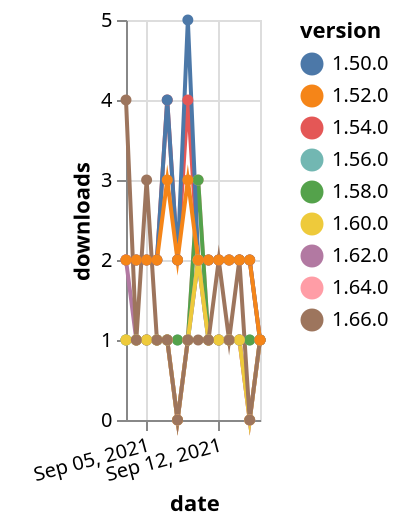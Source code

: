 {"$schema": "https://vega.github.io/schema/vega-lite/v5.json", "description": "A simple bar chart with embedded data.", "data": {"values": [{"date": "2021-09-03", "total": 252, "delta": 1, "version": "1.56.0"}, {"date": "2021-09-04", "total": 253, "delta": 1, "version": "1.56.0"}, {"date": "2021-09-05", "total": 254, "delta": 1, "version": "1.56.0"}, {"date": "2021-09-06", "total": 255, "delta": 1, "version": "1.56.0"}, {"date": "2021-09-07", "total": 256, "delta": 1, "version": "1.56.0"}, {"date": "2021-09-08", "total": 257, "delta": 1, "version": "1.56.0"}, {"date": "2021-09-09", "total": 258, "delta": 1, "version": "1.56.0"}, {"date": "2021-09-10", "total": 260, "delta": 2, "version": "1.56.0"}, {"date": "2021-09-11", "total": 261, "delta": 1, "version": "1.56.0"}, {"date": "2021-09-12", "total": 262, "delta": 1, "version": "1.56.0"}, {"date": "2021-09-13", "total": 263, "delta": 1, "version": "1.56.0"}, {"date": "2021-09-14", "total": 264, "delta": 1, "version": "1.56.0"}, {"date": "2021-09-15", "total": 265, "delta": 1, "version": "1.56.0"}, {"date": "2021-09-16", "total": 266, "delta": 1, "version": "1.56.0"}, {"date": "2021-09-03", "total": 200, "delta": 1, "version": "1.64.0"}, {"date": "2021-09-04", "total": 201, "delta": 1, "version": "1.64.0"}, {"date": "2021-09-05", "total": 202, "delta": 1, "version": "1.64.0"}, {"date": "2021-09-06", "total": 203, "delta": 1, "version": "1.64.0"}, {"date": "2021-09-07", "total": 204, "delta": 1, "version": "1.64.0"}, {"date": "2021-09-08", "total": 204, "delta": 0, "version": "1.64.0"}, {"date": "2021-09-09", "total": 205, "delta": 1, "version": "1.64.0"}, {"date": "2021-09-10", "total": 208, "delta": 3, "version": "1.64.0"}, {"date": "2021-09-11", "total": 209, "delta": 1, "version": "1.64.0"}, {"date": "2021-09-12", "total": 210, "delta": 1, "version": "1.64.0"}, {"date": "2021-09-13", "total": 211, "delta": 1, "version": "1.64.0"}, {"date": "2021-09-14", "total": 212, "delta": 1, "version": "1.64.0"}, {"date": "2021-09-15", "total": 212, "delta": 0, "version": "1.64.0"}, {"date": "2021-09-16", "total": 213, "delta": 1, "version": "1.64.0"}, {"date": "2021-09-03", "total": 2446, "delta": 2, "version": "1.54.0"}, {"date": "2021-09-04", "total": 2448, "delta": 2, "version": "1.54.0"}, {"date": "2021-09-05", "total": 2450, "delta": 2, "version": "1.54.0"}, {"date": "2021-09-06", "total": 2452, "delta": 2, "version": "1.54.0"}, {"date": "2021-09-07", "total": 2456, "delta": 4, "version": "1.54.0"}, {"date": "2021-09-08", "total": 2458, "delta": 2, "version": "1.54.0"}, {"date": "2021-09-09", "total": 2462, "delta": 4, "version": "1.54.0"}, {"date": "2021-09-10", "total": 2464, "delta": 2, "version": "1.54.0"}, {"date": "2021-09-11", "total": 2466, "delta": 2, "version": "1.54.0"}, {"date": "2021-09-12", "total": 2468, "delta": 2, "version": "1.54.0"}, {"date": "2021-09-13", "total": 2470, "delta": 2, "version": "1.54.0"}, {"date": "2021-09-14", "total": 2472, "delta": 2, "version": "1.54.0"}, {"date": "2021-09-15", "total": 2474, "delta": 2, "version": "1.54.0"}, {"date": "2021-09-16", "total": 2475, "delta": 1, "version": "1.54.0"}, {"date": "2021-09-03", "total": 337, "delta": 1, "version": "1.58.0"}, {"date": "2021-09-04", "total": 338, "delta": 1, "version": "1.58.0"}, {"date": "2021-09-05", "total": 339, "delta": 1, "version": "1.58.0"}, {"date": "2021-09-06", "total": 340, "delta": 1, "version": "1.58.0"}, {"date": "2021-09-07", "total": 341, "delta": 1, "version": "1.58.0"}, {"date": "2021-09-08", "total": 342, "delta": 1, "version": "1.58.0"}, {"date": "2021-09-09", "total": 343, "delta": 1, "version": "1.58.0"}, {"date": "2021-09-10", "total": 346, "delta": 3, "version": "1.58.0"}, {"date": "2021-09-11", "total": 347, "delta": 1, "version": "1.58.0"}, {"date": "2021-09-12", "total": 348, "delta": 1, "version": "1.58.0"}, {"date": "2021-09-13", "total": 349, "delta": 1, "version": "1.58.0"}, {"date": "2021-09-14", "total": 350, "delta": 1, "version": "1.58.0"}, {"date": "2021-09-15", "total": 351, "delta": 1, "version": "1.58.0"}, {"date": "2021-09-16", "total": 352, "delta": 1, "version": "1.58.0"}, {"date": "2021-09-03", "total": 3119, "delta": 2, "version": "1.50.0"}, {"date": "2021-09-04", "total": 3121, "delta": 2, "version": "1.50.0"}, {"date": "2021-09-05", "total": 3123, "delta": 2, "version": "1.50.0"}, {"date": "2021-09-06", "total": 3125, "delta": 2, "version": "1.50.0"}, {"date": "2021-09-07", "total": 3129, "delta": 4, "version": "1.50.0"}, {"date": "2021-09-08", "total": 3131, "delta": 2, "version": "1.50.0"}, {"date": "2021-09-09", "total": 3136, "delta": 5, "version": "1.50.0"}, {"date": "2021-09-10", "total": 3138, "delta": 2, "version": "1.50.0"}, {"date": "2021-09-11", "total": 3140, "delta": 2, "version": "1.50.0"}, {"date": "2021-09-12", "total": 3142, "delta": 2, "version": "1.50.0"}, {"date": "2021-09-13", "total": 3144, "delta": 2, "version": "1.50.0"}, {"date": "2021-09-14", "total": 3146, "delta": 2, "version": "1.50.0"}, {"date": "2021-09-15", "total": 3148, "delta": 2, "version": "1.50.0"}, {"date": "2021-09-16", "total": 3149, "delta": 1, "version": "1.50.0"}, {"date": "2021-09-03", "total": 169, "delta": 2, "version": "1.62.0"}, {"date": "2021-09-04", "total": 170, "delta": 1, "version": "1.62.0"}, {"date": "2021-09-05", "total": 171, "delta": 1, "version": "1.62.0"}, {"date": "2021-09-06", "total": 172, "delta": 1, "version": "1.62.0"}, {"date": "2021-09-07", "total": 173, "delta": 1, "version": "1.62.0"}, {"date": "2021-09-08", "total": 173, "delta": 0, "version": "1.62.0"}, {"date": "2021-09-09", "total": 174, "delta": 1, "version": "1.62.0"}, {"date": "2021-09-10", "total": 176, "delta": 2, "version": "1.62.0"}, {"date": "2021-09-11", "total": 177, "delta": 1, "version": "1.62.0"}, {"date": "2021-09-12", "total": 178, "delta": 1, "version": "1.62.0"}, {"date": "2021-09-13", "total": 179, "delta": 1, "version": "1.62.0"}, {"date": "2021-09-14", "total": 180, "delta": 1, "version": "1.62.0"}, {"date": "2021-09-15", "total": 180, "delta": 0, "version": "1.62.0"}, {"date": "2021-09-16", "total": 181, "delta": 1, "version": "1.62.0"}, {"date": "2021-09-03", "total": 188, "delta": 1, "version": "1.60.0"}, {"date": "2021-09-04", "total": 189, "delta": 1, "version": "1.60.0"}, {"date": "2021-09-05", "total": 190, "delta": 1, "version": "1.60.0"}, {"date": "2021-09-06", "total": 191, "delta": 1, "version": "1.60.0"}, {"date": "2021-09-07", "total": 192, "delta": 1, "version": "1.60.0"}, {"date": "2021-09-08", "total": 192, "delta": 0, "version": "1.60.0"}, {"date": "2021-09-09", "total": 193, "delta": 1, "version": "1.60.0"}, {"date": "2021-09-10", "total": 195, "delta": 2, "version": "1.60.0"}, {"date": "2021-09-11", "total": 196, "delta": 1, "version": "1.60.0"}, {"date": "2021-09-12", "total": 197, "delta": 1, "version": "1.60.0"}, {"date": "2021-09-13", "total": 198, "delta": 1, "version": "1.60.0"}, {"date": "2021-09-14", "total": 199, "delta": 1, "version": "1.60.0"}, {"date": "2021-09-15", "total": 199, "delta": 0, "version": "1.60.0"}, {"date": "2021-09-16", "total": 200, "delta": 1, "version": "1.60.0"}, {"date": "2021-09-03", "total": 129, "delta": 4, "version": "1.66.0"}, {"date": "2021-09-04", "total": 130, "delta": 1, "version": "1.66.0"}, {"date": "2021-09-05", "total": 133, "delta": 3, "version": "1.66.0"}, {"date": "2021-09-06", "total": 134, "delta": 1, "version": "1.66.0"}, {"date": "2021-09-07", "total": 135, "delta": 1, "version": "1.66.0"}, {"date": "2021-09-08", "total": 135, "delta": 0, "version": "1.66.0"}, {"date": "2021-09-09", "total": 136, "delta": 1, "version": "1.66.0"}, {"date": "2021-09-10", "total": 137, "delta": 1, "version": "1.66.0"}, {"date": "2021-09-11", "total": 138, "delta": 1, "version": "1.66.0"}, {"date": "2021-09-12", "total": 140, "delta": 2, "version": "1.66.0"}, {"date": "2021-09-13", "total": 141, "delta": 1, "version": "1.66.0"}, {"date": "2021-09-14", "total": 143, "delta": 2, "version": "1.66.0"}, {"date": "2021-09-15", "total": 143, "delta": 0, "version": "1.66.0"}, {"date": "2021-09-16", "total": 144, "delta": 1, "version": "1.66.0"}, {"date": "2021-09-03", "total": 2571, "delta": 2, "version": "1.52.0"}, {"date": "2021-09-04", "total": 2573, "delta": 2, "version": "1.52.0"}, {"date": "2021-09-05", "total": 2575, "delta": 2, "version": "1.52.0"}, {"date": "2021-09-06", "total": 2577, "delta": 2, "version": "1.52.0"}, {"date": "2021-09-07", "total": 2580, "delta": 3, "version": "1.52.0"}, {"date": "2021-09-08", "total": 2582, "delta": 2, "version": "1.52.0"}, {"date": "2021-09-09", "total": 2585, "delta": 3, "version": "1.52.0"}, {"date": "2021-09-10", "total": 2587, "delta": 2, "version": "1.52.0"}, {"date": "2021-09-11", "total": 2589, "delta": 2, "version": "1.52.0"}, {"date": "2021-09-12", "total": 2591, "delta": 2, "version": "1.52.0"}, {"date": "2021-09-13", "total": 2593, "delta": 2, "version": "1.52.0"}, {"date": "2021-09-14", "total": 2595, "delta": 2, "version": "1.52.0"}, {"date": "2021-09-15", "total": 2597, "delta": 2, "version": "1.52.0"}, {"date": "2021-09-16", "total": 2598, "delta": 1, "version": "1.52.0"}]}, "width": "container", "mark": {"type": "line", "point": {"filled": true}}, "encoding": {"x": {"field": "date", "type": "temporal", "timeUnit": "yearmonthdate", "title": "date", "axis": {"labelAngle": -15}}, "y": {"field": "delta", "type": "quantitative", "title": "downloads"}, "color": {"field": "version", "type": "nominal"}, "tooltip": {"field": "delta"}}}